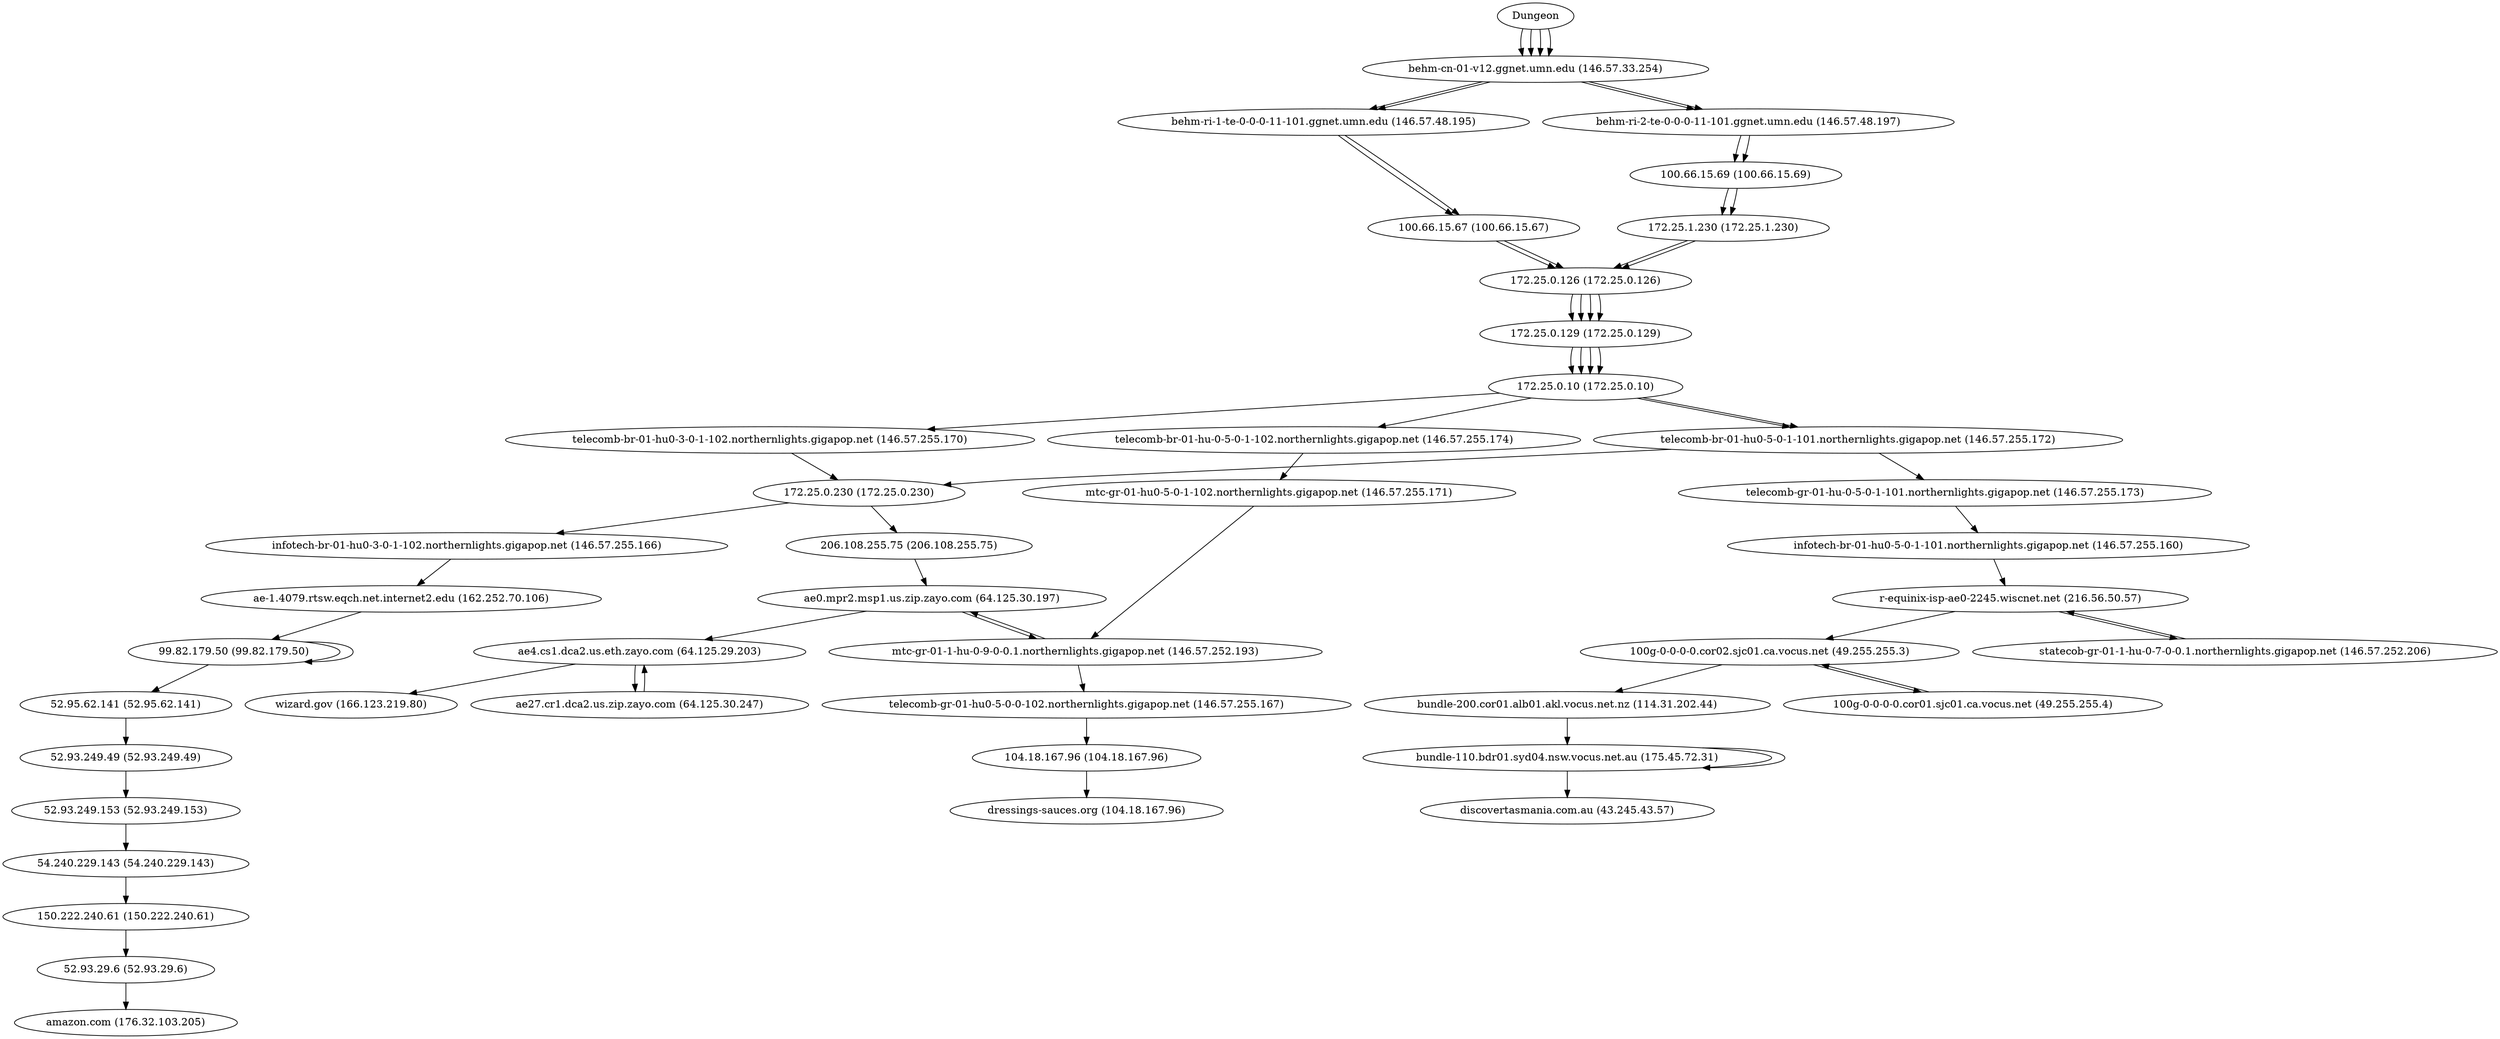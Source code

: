 digraph network {

// traceroute to amazon.com (176.32.103.205), 60 hops max, 60 byte packets
"Dungeon" -> "behm-cn-01-v12.ggnet.umn.edu (146.57.33.254)";
"behm-cn-01-v12.ggnet.umn.edu (146.57.33.254)" -> "behm-ri-1-te-0-0-0-11-101.ggnet.umn.edu (146.57.48.195)";
"behm-ri-1-te-0-0-0-11-101.ggnet.umn.edu (146.57.48.195)" -> "100.66.15.67 (100.66.15.67)";
"100.66.15.67 (100.66.15.67)" -> "172.25.0.126 (172.25.0.126)";
"172.25.0.126 (172.25.0.126)" -> "172.25.0.129 (172.25.0.129)";
"172.25.0.129 (172.25.0.129)" -> "172.25.0.10 (172.25.0.10)";
"172.25.0.10 (172.25.0.10)" -> "telecomb-br-01-hu0-3-0-1-102.northernlights.gigapop.net (146.57.255.170)";
"telecomb-br-01-hu0-3-0-1-102.northernlights.gigapop.net (146.57.255.170)" -> "172.25.0.230 (172.25.0.230)";
"172.25.0.230 (172.25.0.230)" -> "infotech-br-01-hu0-3-0-1-102.northernlights.gigapop.net (146.57.255.166)";
"infotech-br-01-hu0-3-0-1-102.northernlights.gigapop.net (146.57.255.166)" -> "ae-1.4079.rtsw.eqch.net.internet2.edu (162.252.70.106)";
"ae-1.4079.rtsw.eqch.net.internet2.edu (162.252.70.106)" -> "99.82.179.50 (99.82.179.50)";
"99.82.179.50 (99.82.179.50)" -> "99.82.179.50 (99.82.179.50)";
"99.82.179.50 (99.82.179.50)" -> "52.95.62.141 (52.95.62.141)";
"52.95.62.141 (52.95.62.141)" -> "52.93.249.49 (52.93.249.49)";
"52.93.249.49 (52.93.249.49)" -> "52.93.249.153 (52.93.249.153)";
"52.93.249.153 (52.93.249.153)" -> "54.240.229.143 (54.240.229.143)";
"54.240.229.143 (54.240.229.143)" -> "150.222.240.61 (150.222.240.61)";
"150.222.240.61 (150.222.240.61)" -> "52.93.29.6 (52.93.29.6)";
"52.93.29.6 (52.93.29.6)" -> "amazon.com (176.32.103.205)";

// traceroute to wizard.gov (166.123.219.80), 60 hops max, 60 byte packets
"Dungeon" -> "behm-cn-01-v12.ggnet.umn.edu (146.57.33.254)";
"behm-cn-01-v12.ggnet.umn.edu (146.57.33.254)" -> "behm-ri-1-te-0-0-0-11-101.ggnet.umn.edu (146.57.48.195)";
"behm-ri-1-te-0-0-0-11-101.ggnet.umn.edu (146.57.48.195)" -> "100.66.15.67 (100.66.15.67)";
"100.66.15.67 (100.66.15.67)" -> "172.25.0.126 (172.25.0.126)";
"172.25.0.126 (172.25.0.126)" -> "172.25.0.129 (172.25.0.129)";
"172.25.0.129 (172.25.0.129)" -> "172.25.0.10 (172.25.0.10)";
"172.25.0.10 (172.25.0.10)" -> "telecomb-br-01-hu0-5-0-1-101.northernlights.gigapop.net (146.57.255.172)";
"telecomb-br-01-hu0-5-0-1-101.northernlights.gigapop.net (146.57.255.172)" -> "172.25.0.230 (172.25.0.230)";
"172.25.0.230 (172.25.0.230)" -> "206.108.255.75 (206.108.255.75)";
"206.108.255.75 (206.108.255.75)" -> "ae0.mpr2.msp1.us.zip.zayo.com (64.125.30.197)";
"ae0.mpr2.msp1.us.zip.zayo.com (64.125.30.197)" -> "mtc-gr-01-1-hu-0-9-0-0.1.northernlights.gigapop.net (146.57.252.193)";
"mtc-gr-01-1-hu-0-9-0-0.1.northernlights.gigapop.net (146.57.252.193)" -> "ae0.mpr2.msp1.us.zip.zayo.com (64.125.30.197)";
"ae0.mpr2.msp1.us.zip.zayo.com (64.125.30.197)" -> "ae4.cs1.dca2.us.eth.zayo.com (64.125.29.203)";
"ae4.cs1.dca2.us.eth.zayo.com (64.125.29.203)" -> "ae27.cr1.dca2.us.zip.zayo.com (64.125.30.247)";
"ae27.cr1.dca2.us.zip.zayo.com (64.125.30.247)" -> "ae4.cs1.dca2.us.eth.zayo.com (64.125.29.203)";
"ae4.cs1.dca2.us.eth.zayo.com (64.125.29.203)" -> "wizard.gov (166.123.219.80)";

// traceroute to dressings-sauces.org (104.18.167.96), 60 hops max, 60 byte packets
"Dungeon" -> "behm-cn-01-v12.ggnet.umn.edu (146.57.33.254)";
"behm-cn-01-v12.ggnet.umn.edu (146.57.33.254)" -> "behm-ri-2-te-0-0-0-11-101.ggnet.umn.edu (146.57.48.197)";
"behm-ri-2-te-0-0-0-11-101.ggnet.umn.edu (146.57.48.197)" -> "100.66.15.69 (100.66.15.69)";
"100.66.15.69 (100.66.15.69)" -> "172.25.1.230 (172.25.1.230)";
"172.25.1.230 (172.25.1.230)" -> "172.25.0.126 (172.25.0.126)";
"172.25.0.126 (172.25.0.126)" -> "172.25.0.129 (172.25.0.129)";
"172.25.0.129 (172.25.0.129)" -> "172.25.0.10 (172.25.0.10)";
"172.25.0.10 (172.25.0.10)" -> "telecomb-br-01-hu-0-5-0-1-102.northernlights.gigapop.net (146.57.255.174)";
"telecomb-br-01-hu-0-5-0-1-102.northernlights.gigapop.net (146.57.255.174)" -> "mtc-gr-01-hu0-5-0-1-102.northernlights.gigapop.net (146.57.255.171)";
"mtc-gr-01-hu0-5-0-1-102.northernlights.gigapop.net (146.57.255.171)" -> "mtc-gr-01-1-hu-0-9-0-0.1.northernlights.gigapop.net (146.57.252.193)";
"mtc-gr-01-1-hu-0-9-0-0.1.northernlights.gigapop.net (146.57.252.193)" -> "telecomb-gr-01-hu0-5-0-0-102.northernlights.gigapop.net (146.57.255.167)";
"telecomb-gr-01-hu0-5-0-0-102.northernlights.gigapop.net (146.57.255.167)" -> "104.18.167.96 (104.18.167.96)";
"104.18.167.96 (104.18.167.96)" -> "dressings-sauces.org (104.18.167.96)";

// traceroute to discovertasmania.com.au (43.245.43.57), 60 hops max, 60 byte packets
"Dungeon" -> "behm-cn-01-v12.ggnet.umn.edu (146.57.33.254)";
"behm-cn-01-v12.ggnet.umn.edu (146.57.33.254)" -> "behm-ri-2-te-0-0-0-11-101.ggnet.umn.edu (146.57.48.197)";
"behm-ri-2-te-0-0-0-11-101.ggnet.umn.edu (146.57.48.197)" -> "100.66.15.69 (100.66.15.69)";
"100.66.15.69 (100.66.15.69)" -> "172.25.1.230 (172.25.1.230)";
"172.25.1.230 (172.25.1.230)" -> "172.25.0.126 (172.25.0.126)";
"172.25.0.126 (172.25.0.126)" -> "172.25.0.129 (172.25.0.129)";
"172.25.0.129 (172.25.0.129)" -> "172.25.0.10 (172.25.0.10)";
"172.25.0.10 (172.25.0.10)" -> "telecomb-br-01-hu0-5-0-1-101.northernlights.gigapop.net (146.57.255.172)";
"telecomb-br-01-hu0-5-0-1-101.northernlights.gigapop.net (146.57.255.172)" -> "telecomb-gr-01-hu-0-5-0-1-101.northernlights.gigapop.net (146.57.255.173)";
"telecomb-gr-01-hu-0-5-0-1-101.northernlights.gigapop.net (146.57.255.173)" -> "infotech-br-01-hu0-5-0-1-101.northernlights.gigapop.net (146.57.255.160)";
"infotech-br-01-hu0-5-0-1-101.northernlights.gigapop.net (146.57.255.160)" -> "r-equinix-isp-ae0-2245.wiscnet.net (216.56.50.57)";
"r-equinix-isp-ae0-2245.wiscnet.net (216.56.50.57)" -> "statecob-gr-01-1-hu-0-7-0-0.1.northernlights.gigapop.net (146.57.252.206)";
"statecob-gr-01-1-hu-0-7-0-0.1.northernlights.gigapop.net (146.57.252.206)" -> "r-equinix-isp-ae0-2245.wiscnet.net (216.56.50.57)";
"r-equinix-isp-ae0-2245.wiscnet.net (216.56.50.57)" -> "100g-0-0-0-0.cor02.sjc01.ca.vocus.net (49.255.255.3)";
"100g-0-0-0-0.cor02.sjc01.ca.vocus.net (49.255.255.3)" -> "100g-0-0-0-0.cor01.sjc01.ca.vocus.net (49.255.255.4)";
"100g-0-0-0-0.cor01.sjc01.ca.vocus.net (49.255.255.4)" -> "100g-0-0-0-0.cor02.sjc01.ca.vocus.net (49.255.255.3)";
"100g-0-0-0-0.cor02.sjc01.ca.vocus.net (49.255.255.3)" -> "bundle-200.cor01.alb01.akl.vocus.net.nz (114.31.202.44)";
"bundle-200.cor01.alb01.akl.vocus.net.nz (114.31.202.44)" -> "bundle-110.bdr01.syd04.nsw.vocus.net.au (175.45.72.31)";
"bundle-110.bdr01.syd04.nsw.vocus.net.au (175.45.72.31)" -> "bundle-110.bdr01.syd04.nsw.vocus.net.au (175.45.72.31)";
"bundle-110.bdr01.syd04.nsw.vocus.net.au (175.45.72.31)" -> "discovertasmania.com.au (43.245.43.57)";
}
